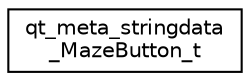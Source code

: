 digraph "Graphical Class Hierarchy"
{
 // LATEX_PDF_SIZE
  edge [fontname="Helvetica",fontsize="10",labelfontname="Helvetica",labelfontsize="10"];
  node [fontname="Helvetica",fontsize="10",shape=record];
  rankdir="LR";
  Node0 [label="qt_meta_stringdata\l_MazeButton_t",height=0.2,width=0.4,color="black", fillcolor="white", style="filled",URL="$structqt__meta__stringdata__MazeButton__t.html",tooltip=" "];
}
